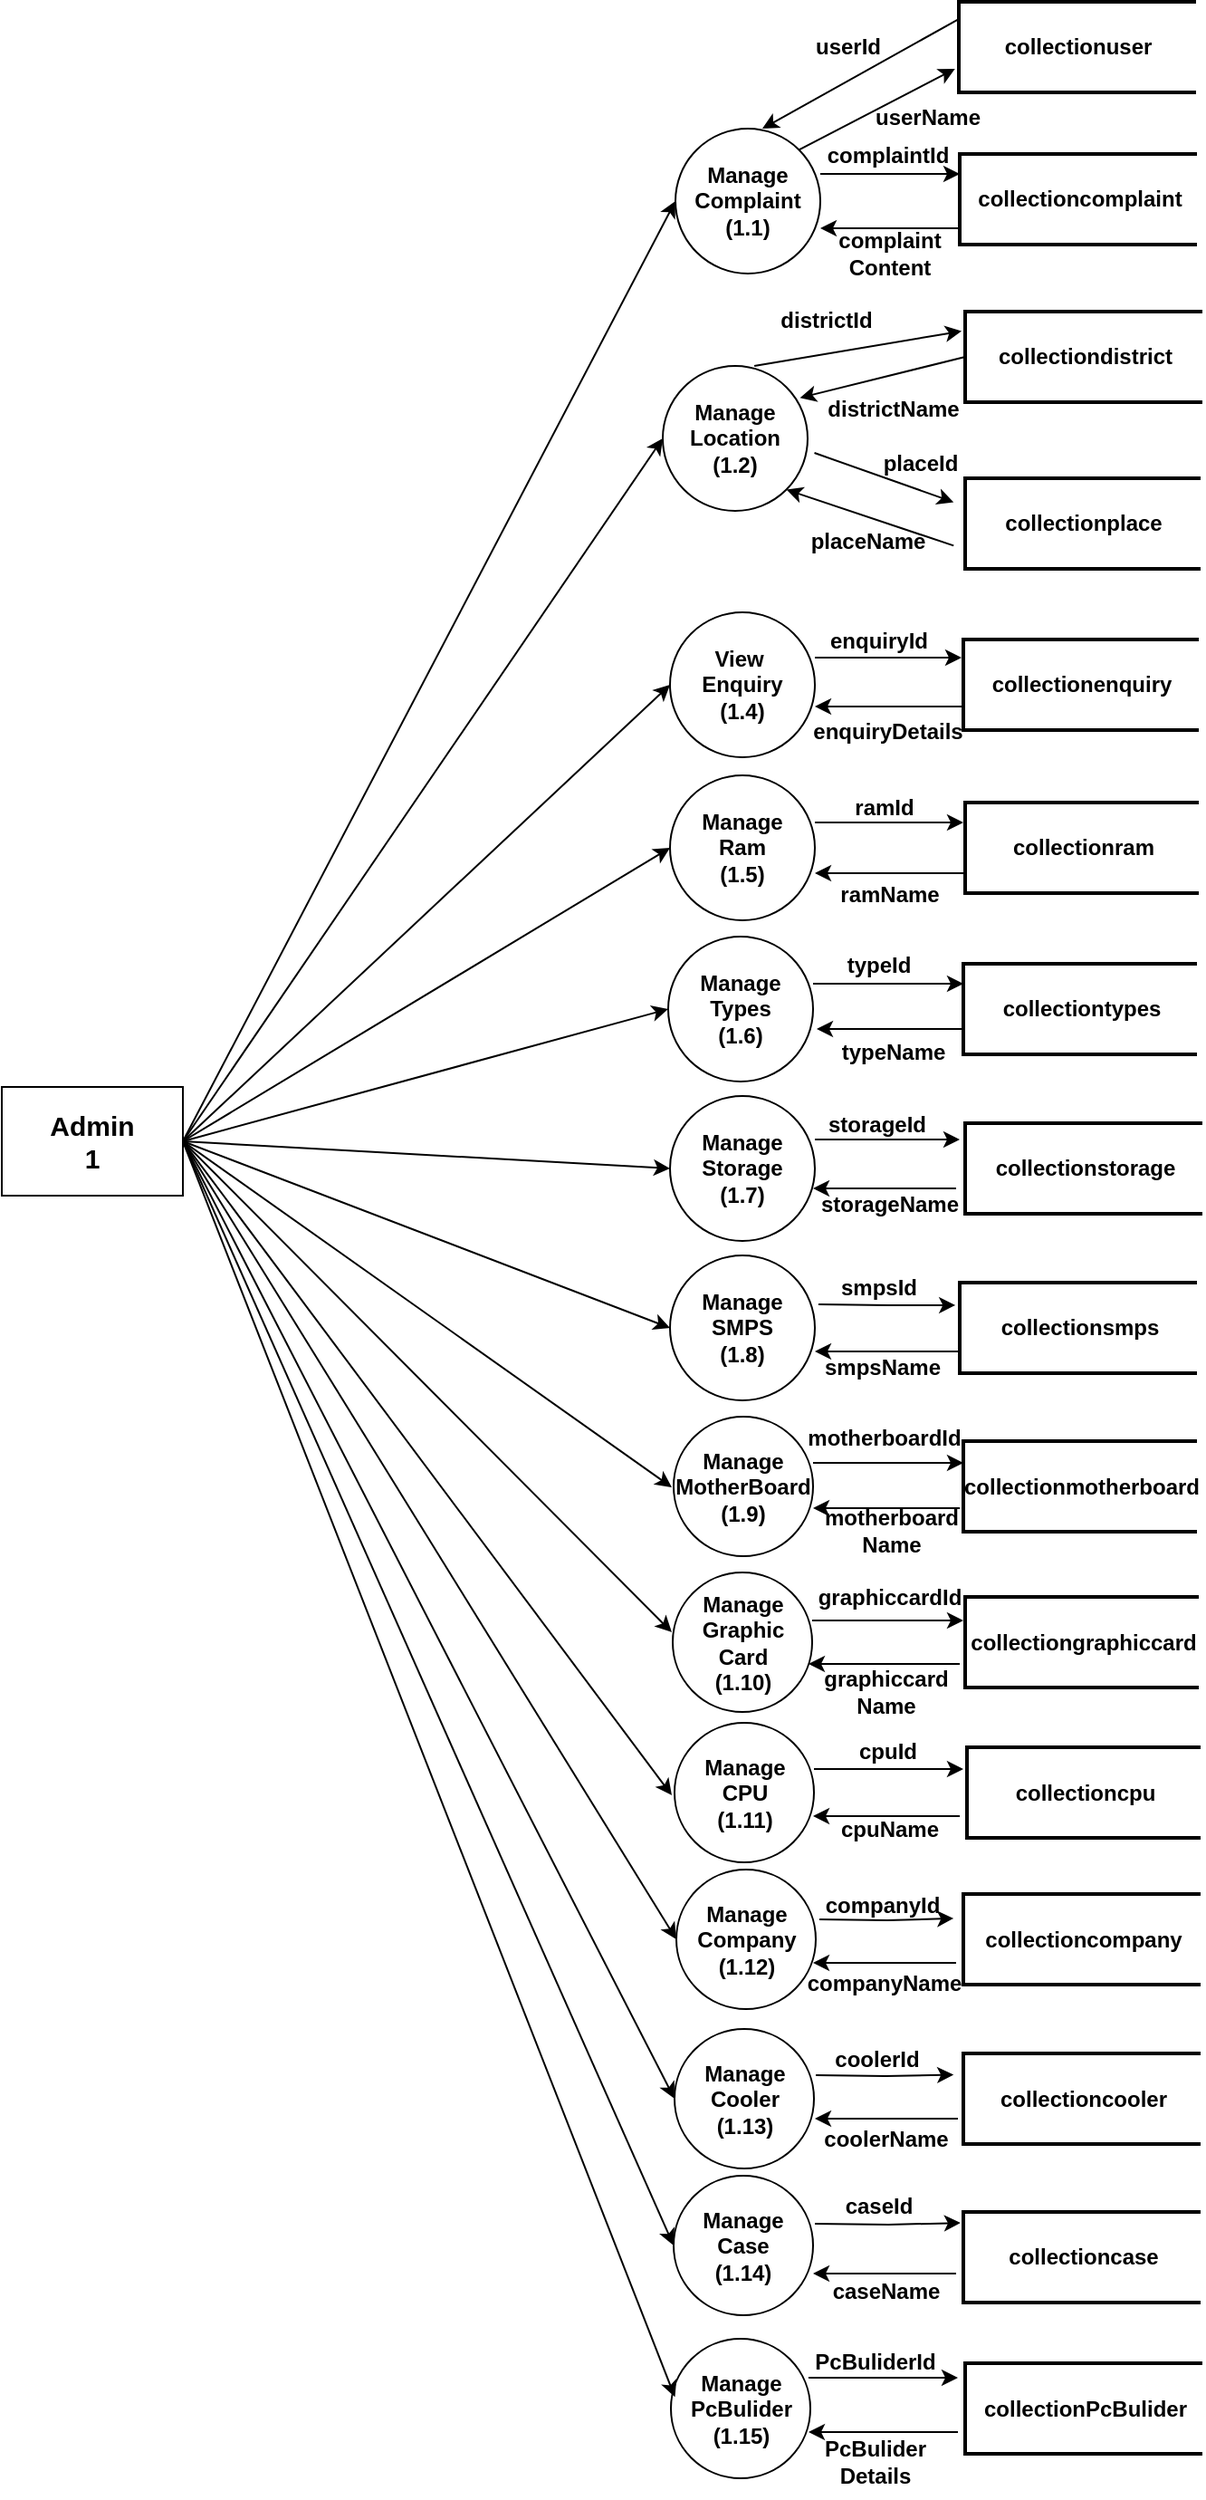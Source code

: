 <mxfile version="26.1.1">
  <diagram name="Page-1" id="4wWl1dHHpy27Ok1aCria">
    <mxGraphModel dx="1050" dy="1691" grid="1" gridSize="10" guides="1" tooltips="1" connect="1" arrows="1" fold="1" page="1" pageScale="1" pageWidth="827" pageHeight="1169" math="0" shadow="0">
      <root>
        <mxCell id="0" />
        <mxCell id="1" parent="0" />
        <mxCell id="T_okKtb9aYraSjKtRI3u-1" value="&lt;font style=&quot;font-size: 15px;&quot;&gt;&lt;b&gt;Admin&lt;/b&gt;&lt;/font&gt;&lt;div&gt;&lt;font style=&quot;font-size: 15px;&quot;&gt;&lt;b&gt;1&lt;/b&gt;&lt;/font&gt;&lt;/div&gt;" style="rounded=0;whiteSpace=wrap;html=1;" parent="1" vertex="1">
          <mxGeometry x="130" y="439" width="100" height="60" as="geometry" />
        </mxCell>
        <mxCell id="T_okKtb9aYraSjKtRI3u-3" value="&lt;b&gt;Manage&lt;/b&gt;&lt;div&gt;&lt;b&gt;Location&lt;/b&gt;&lt;/div&gt;&lt;div&gt;&lt;b&gt;(1.2)&lt;/b&gt;&lt;/div&gt;" style="ellipse;whiteSpace=wrap;html=1;aspect=fixed;" parent="1" vertex="1">
          <mxGeometry x="495" y="41" width="80" height="80" as="geometry" />
        </mxCell>
        <mxCell id="T_okKtb9aYraSjKtRI3u-4" value="&lt;b&gt;View&amp;nbsp;&lt;/b&gt;&lt;div&gt;&lt;b&gt;Enquiry&lt;/b&gt;&lt;/div&gt;&lt;div&gt;&lt;b&gt;(1.4)&lt;/b&gt;&lt;/div&gt;" style="ellipse;whiteSpace=wrap;html=1;aspect=fixed;" parent="1" vertex="1">
          <mxGeometry x="499" y="177" width="80" height="80" as="geometry" />
        </mxCell>
        <mxCell id="T_okKtb9aYraSjKtRI3u-5" value="&lt;b&gt;collectiondistrict&lt;/b&gt;" style="strokeWidth=2;html=1;shape=mxgraph.flowchart.annotation_1;align=center;pointerEvents=1;" parent="1" vertex="1">
          <mxGeometry x="662" y="11" width="131" height="50" as="geometry" />
        </mxCell>
        <mxCell id="T_okKtb9aYraSjKtRI3u-6" value="&lt;b&gt;collectionplace&lt;/b&gt;" style="strokeWidth=2;html=1;shape=mxgraph.flowchart.annotation_1;align=center;pointerEvents=1;" parent="1" vertex="1">
          <mxGeometry x="662" y="103" width="130" height="50" as="geometry" />
        </mxCell>
        <mxCell id="8QOP7ZjGquuG_udiuO0V-74" style="edgeStyle=orthogonalEdgeStyle;rounded=0;orthogonalLoop=1;jettySize=auto;html=1;exitX=0;exitY=0.5;exitDx=0;exitDy=0;exitPerimeter=0;entryX=1;entryY=0.5;entryDx=0;entryDy=0;" parent="1" edge="1">
          <mxGeometry relative="1" as="geometry">
            <mxPoint x="660" y="229" as="sourcePoint" />
            <mxPoint x="579.0" y="229" as="targetPoint" />
          </mxGeometry>
        </mxCell>
        <mxCell id="T_okKtb9aYraSjKtRI3u-7" value="&lt;b&gt;collectionenquiry&lt;/b&gt;" style="strokeWidth=2;html=1;shape=mxgraph.flowchart.annotation_1;align=center;pointerEvents=1;" parent="1" vertex="1">
          <mxGeometry x="661" y="192" width="130" height="50" as="geometry" />
        </mxCell>
        <mxCell id="8QOP7ZjGquuG_udiuO0V-1" value="&lt;b&gt;Manage&lt;/b&gt;&lt;div&gt;&lt;b&gt;Ram&lt;/b&gt;&lt;/div&gt;&lt;div&gt;&lt;b&gt;(1.5)&lt;/b&gt;&lt;/div&gt;" style="ellipse;whiteSpace=wrap;html=1;aspect=fixed;" parent="1" vertex="1">
          <mxGeometry x="499" y="267" width="80" height="80" as="geometry" />
        </mxCell>
        <mxCell id="8QOP7ZjGquuG_udiuO0V-2" value="&lt;b&gt;Manage&lt;/b&gt;&lt;div&gt;&lt;b&gt;Types&lt;/b&gt;&lt;/div&gt;&lt;div&gt;&lt;b&gt;(1.6)&lt;/b&gt;&lt;/div&gt;" style="ellipse;whiteSpace=wrap;html=1;aspect=fixed;" parent="1" vertex="1">
          <mxGeometry x="498" y="356" width="80" height="80" as="geometry" />
        </mxCell>
        <mxCell id="8QOP7ZjGquuG_udiuO0V-99" value="" style="edgeStyle=orthogonalEdgeStyle;rounded=0;orthogonalLoop=1;jettySize=auto;html=1;" parent="1" edge="1">
          <mxGeometry relative="1" as="geometry">
            <mxPoint x="579" y="468.0" as="sourcePoint" />
            <mxPoint x="659" y="468.0" as="targetPoint" />
          </mxGeometry>
        </mxCell>
        <mxCell id="8QOP7ZjGquuG_udiuO0V-3" value="&lt;b&gt;Manage&lt;/b&gt;&lt;div&gt;&lt;b&gt;Storage&lt;/b&gt;&lt;/div&gt;&lt;div&gt;&lt;b&gt;(1.7)&lt;/b&gt;&lt;/div&gt;" style="ellipse;whiteSpace=wrap;html=1;aspect=fixed;" parent="1" vertex="1">
          <mxGeometry x="499" y="444" width="80" height="80" as="geometry" />
        </mxCell>
        <mxCell id="8QOP7ZjGquuG_udiuO0V-4" value="&lt;b&gt;Manage&lt;/b&gt;&lt;div&gt;&lt;span style=&quot;background-color: transparent; color: light-dark(rgb(0, 0, 0), rgb(255, 255, 255));&quot;&gt;&lt;b&gt;SMPS&lt;/b&gt;&lt;/span&gt;&lt;/div&gt;&lt;div&gt;&lt;span style=&quot;background-color: transparent; color: light-dark(rgb(0, 0, 0), rgb(255, 255, 255));&quot;&gt;&lt;b&gt;(1.8)&lt;/b&gt;&lt;/span&gt;&lt;/div&gt;" style="ellipse;whiteSpace=wrap;html=1;aspect=fixed;" parent="1" vertex="1">
          <mxGeometry x="499" y="532" width="80" height="80" as="geometry" />
        </mxCell>
        <mxCell id="8QOP7ZjGquuG_udiuO0V-5" value="&lt;b&gt;Manage&lt;/b&gt;&lt;div&gt;&lt;b&gt;MotherBoard&lt;/b&gt;&lt;/div&gt;&lt;div&gt;&lt;b&gt;(1.9)&lt;/b&gt;&lt;/div&gt;" style="ellipse;whiteSpace=wrap;html=1;aspect=fixed;" parent="1" vertex="1">
          <mxGeometry x="501" y="621" width="77" height="77" as="geometry" />
        </mxCell>
        <mxCell id="8QOP7ZjGquuG_udiuO0V-6" value="&lt;b&gt;Manage&lt;/b&gt;&lt;div&gt;&lt;b&gt;Graphic Card&lt;/b&gt;&lt;/div&gt;&lt;div&gt;&lt;b&gt;(1.10)&lt;/b&gt;&lt;/div&gt;" style="ellipse;whiteSpace=wrap;html=1;aspect=fixed;" parent="1" vertex="1">
          <mxGeometry x="500.5" y="707" width="77" height="77" as="geometry" />
        </mxCell>
        <mxCell id="8QOP7ZjGquuG_udiuO0V-7" value="&lt;b&gt;Manage&lt;/b&gt;&lt;div&gt;&lt;b&gt;CPU&lt;/b&gt;&lt;/div&gt;&lt;div&gt;&lt;b&gt;(1.11)&lt;/b&gt;&lt;/div&gt;" style="ellipse;whiteSpace=wrap;html=1;aspect=fixed;" parent="1" vertex="1">
          <mxGeometry x="501.5" y="790" width="77" height="77" as="geometry" />
        </mxCell>
        <mxCell id="8QOP7ZjGquuG_udiuO0V-8" value="&lt;b&gt;Manage&lt;/b&gt;&lt;div&gt;&lt;b&gt;Company&lt;/b&gt;&lt;/div&gt;&lt;div&gt;&lt;b&gt;(1.12)&lt;/b&gt;&lt;/div&gt;" style="ellipse;whiteSpace=wrap;html=1;aspect=fixed;" parent="1" vertex="1">
          <mxGeometry x="502.5" y="871" width="77" height="77" as="geometry" />
        </mxCell>
        <mxCell id="8QOP7ZjGquuG_udiuO0V-9" value="&lt;b&gt;Manage&lt;/b&gt;&lt;div&gt;&lt;b&gt;Cooler&lt;/b&gt;&lt;/div&gt;&lt;div&gt;&lt;b&gt;(1.13)&lt;/b&gt;&lt;/div&gt;" style="ellipse;whiteSpace=wrap;html=1;aspect=fixed;" parent="1" vertex="1">
          <mxGeometry x="501.5" y="959" width="77" height="77" as="geometry" />
        </mxCell>
        <mxCell id="8QOP7ZjGquuG_udiuO0V-10" value="&lt;b&gt;Manage&lt;/b&gt;&lt;div&gt;&lt;b&gt;Case&lt;/b&gt;&lt;/div&gt;&lt;div&gt;&lt;b&gt;(1.14)&lt;/b&gt;&lt;/div&gt;" style="ellipse;whiteSpace=wrap;html=1;aspect=fixed;" parent="1" vertex="1">
          <mxGeometry x="501" y="1040" width="77" height="77" as="geometry" />
        </mxCell>
        <mxCell id="8QOP7ZjGquuG_udiuO0V-16" value="" style="endArrow=classic;html=1;rounded=0;exitX=1;exitY=0.5;exitDx=0;exitDy=0;entryX=0;entryY=0.5;entryDx=0;entryDy=0;" parent="1" source="T_okKtb9aYraSjKtRI3u-1" target="T_okKtb9aYraSjKtRI3u-3" edge="1">
          <mxGeometry width="50" height="50" relative="1" as="geometry">
            <mxPoint x="540" y="430" as="sourcePoint" />
            <mxPoint x="410" y="160" as="targetPoint" />
          </mxGeometry>
        </mxCell>
        <mxCell id="8QOP7ZjGquuG_udiuO0V-18" value="" style="endArrow=classic;html=1;rounded=0;exitX=1;exitY=0.5;exitDx=0;exitDy=0;entryX=0;entryY=0.5;entryDx=0;entryDy=0;" parent="1" source="T_okKtb9aYraSjKtRI3u-1" target="T_okKtb9aYraSjKtRI3u-4" edge="1">
          <mxGeometry width="50" height="50" relative="1" as="geometry">
            <mxPoint x="290" y="460" as="sourcePoint" />
            <mxPoint x="350" y="400" as="targetPoint" />
          </mxGeometry>
        </mxCell>
        <mxCell id="8QOP7ZjGquuG_udiuO0V-19" value="" style="endArrow=classic;html=1;rounded=0;exitX=1;exitY=0.5;exitDx=0;exitDy=0;entryX=0;entryY=0.5;entryDx=0;entryDy=0;" parent="1" source="T_okKtb9aYraSjKtRI3u-1" target="8QOP7ZjGquuG_udiuO0V-1" edge="1">
          <mxGeometry width="50" height="50" relative="1" as="geometry">
            <mxPoint x="340" y="450" as="sourcePoint" />
            <mxPoint x="390" y="400" as="targetPoint" />
          </mxGeometry>
        </mxCell>
        <mxCell id="8QOP7ZjGquuG_udiuO0V-20" value="" style="endArrow=classic;html=1;rounded=0;exitX=1;exitY=0.5;exitDx=0;exitDy=0;entryX=0;entryY=0.5;entryDx=0;entryDy=0;" parent="1" source="T_okKtb9aYraSjKtRI3u-1" target="8QOP7ZjGquuG_udiuO0V-2" edge="1">
          <mxGeometry width="50" height="50" relative="1" as="geometry">
            <mxPoint x="370" y="480" as="sourcePoint" />
            <mxPoint x="420" y="430" as="targetPoint" />
          </mxGeometry>
        </mxCell>
        <mxCell id="8QOP7ZjGquuG_udiuO0V-21" value="" style="endArrow=classic;html=1;rounded=0;exitX=1;exitY=0.5;exitDx=0;exitDy=0;entryX=0;entryY=0.5;entryDx=0;entryDy=0;" parent="1" source="T_okKtb9aYraSjKtRI3u-1" target="8QOP7ZjGquuG_udiuO0V-3" edge="1">
          <mxGeometry width="50" height="50" relative="1" as="geometry">
            <mxPoint x="280" y="610" as="sourcePoint" />
            <mxPoint x="330" y="560" as="targetPoint" />
          </mxGeometry>
        </mxCell>
        <mxCell id="8QOP7ZjGquuG_udiuO0V-22" value="" style="endArrow=classic;html=1;rounded=0;exitX=1;exitY=0.5;exitDx=0;exitDy=0;entryX=0;entryY=0.5;entryDx=0;entryDy=0;" parent="1" source="T_okKtb9aYraSjKtRI3u-1" target="8QOP7ZjGquuG_udiuO0V-4" edge="1">
          <mxGeometry width="50" height="50" relative="1" as="geometry">
            <mxPoint x="310" y="580" as="sourcePoint" />
            <mxPoint x="370" y="550" as="targetPoint" />
          </mxGeometry>
        </mxCell>
        <mxCell id="8QOP7ZjGquuG_udiuO0V-23" value="" style="endArrow=classic;html=1;rounded=0;exitX=1;exitY=0.5;exitDx=0;exitDy=0;" parent="1" source="T_okKtb9aYraSjKtRI3u-1" edge="1">
          <mxGeometry width="50" height="50" relative="1" as="geometry">
            <mxPoint x="340" y="630" as="sourcePoint" />
            <mxPoint x="500" y="660" as="targetPoint" />
          </mxGeometry>
        </mxCell>
        <mxCell id="8QOP7ZjGquuG_udiuO0V-24" value="" style="endArrow=classic;html=1;rounded=0;exitX=1;exitY=0.5;exitDx=0;exitDy=0;" parent="1" source="T_okKtb9aYraSjKtRI3u-1" edge="1">
          <mxGeometry width="50" height="50" relative="1" as="geometry">
            <mxPoint x="280" y="700" as="sourcePoint" />
            <mxPoint x="500" y="740" as="targetPoint" />
          </mxGeometry>
        </mxCell>
        <mxCell id="8QOP7ZjGquuG_udiuO0V-25" value="" style="endArrow=classic;html=1;rounded=0;exitX=1;exitY=0.5;exitDx=0;exitDy=0;" parent="1" source="T_okKtb9aYraSjKtRI3u-1" edge="1">
          <mxGeometry width="50" height="50" relative="1" as="geometry">
            <mxPoint x="240" y="680" as="sourcePoint" />
            <mxPoint x="500" y="830" as="targetPoint" />
          </mxGeometry>
        </mxCell>
        <mxCell id="8QOP7ZjGquuG_udiuO0V-26" value="" style="endArrow=classic;html=1;rounded=0;exitX=1;exitY=0.5;exitDx=0;exitDy=0;entryX=0;entryY=0.5;entryDx=0;entryDy=0;" parent="1" source="T_okKtb9aYraSjKtRI3u-1" target="8QOP7ZjGquuG_udiuO0V-8" edge="1">
          <mxGeometry width="50" height="50" relative="1" as="geometry">
            <mxPoint x="210" y="620" as="sourcePoint" />
            <mxPoint x="260" y="570" as="targetPoint" />
          </mxGeometry>
        </mxCell>
        <mxCell id="8QOP7ZjGquuG_udiuO0V-27" value="" style="endArrow=classic;html=1;rounded=0;exitX=1;exitY=0.5;exitDx=0;exitDy=0;entryX=0;entryY=0.5;entryDx=0;entryDy=0;" parent="1" source="T_okKtb9aYraSjKtRI3u-1" target="8QOP7ZjGquuG_udiuO0V-9" edge="1">
          <mxGeometry width="50" height="50" relative="1" as="geometry">
            <mxPoint x="230" y="700" as="sourcePoint" />
            <mxPoint x="280" y="650" as="targetPoint" />
          </mxGeometry>
        </mxCell>
        <mxCell id="8QOP7ZjGquuG_udiuO0V-28" value="" style="endArrow=classic;html=1;rounded=0;exitX=1;exitY=0.5;exitDx=0;exitDy=0;entryX=0;entryY=0.5;entryDx=0;entryDy=0;" parent="1" source="T_okKtb9aYraSjKtRI3u-1" target="8QOP7ZjGquuG_udiuO0V-10" edge="1">
          <mxGeometry width="50" height="50" relative="1" as="geometry">
            <mxPoint x="190" y="640" as="sourcePoint" />
            <mxPoint x="400" y="960" as="targetPoint" />
          </mxGeometry>
        </mxCell>
        <mxCell id="8QOP7ZjGquuG_udiuO0V-76" style="edgeStyle=orthogonalEdgeStyle;rounded=0;orthogonalLoop=1;jettySize=auto;html=1;entryX=1;entryY=0.5;entryDx=0;entryDy=0;" parent="1" edge="1">
          <mxGeometry relative="1" as="geometry">
            <mxPoint x="661" y="321" as="sourcePoint" />
            <mxPoint x="579.0" y="321" as="targetPoint" />
          </mxGeometry>
        </mxCell>
        <mxCell id="8QOP7ZjGquuG_udiuO0V-29" value="&lt;b&gt;collectionram&lt;/b&gt;" style="strokeWidth=2;html=1;shape=mxgraph.flowchart.annotation_1;align=center;pointerEvents=1;" parent="1" vertex="1">
          <mxGeometry x="662" y="282" width="129" height="50" as="geometry" />
        </mxCell>
        <mxCell id="8QOP7ZjGquuG_udiuO0V-78" style="edgeStyle=orthogonalEdgeStyle;rounded=0;orthogonalLoop=1;jettySize=auto;html=1;" parent="1" edge="1">
          <mxGeometry relative="1" as="geometry">
            <mxPoint x="580" y="407" as="targetPoint" />
            <mxPoint x="661" y="407" as="sourcePoint" />
          </mxGeometry>
        </mxCell>
        <mxCell id="8QOP7ZjGquuG_udiuO0V-30" value="&lt;b&gt;collectiontypes&lt;/b&gt;" style="strokeWidth=2;html=1;shape=mxgraph.flowchart.annotation_1;align=center;pointerEvents=1;" parent="1" vertex="1">
          <mxGeometry x="661" y="371" width="129" height="50" as="geometry" />
        </mxCell>
        <mxCell id="8QOP7ZjGquuG_udiuO0V-80" style="edgeStyle=orthogonalEdgeStyle;rounded=0;orthogonalLoop=1;jettySize=auto;html=1;" parent="1" edge="1">
          <mxGeometry relative="1" as="geometry">
            <mxPoint x="578" y="495" as="targetPoint" />
            <mxPoint x="657" y="495" as="sourcePoint" />
          </mxGeometry>
        </mxCell>
        <mxCell id="8QOP7ZjGquuG_udiuO0V-123" value="&lt;br&gt;&lt;div&gt;&lt;br&gt;&lt;/div&gt;" style="edgeLabel;html=1;align=center;verticalAlign=middle;resizable=0;points=[];" parent="8QOP7ZjGquuG_udiuO0V-80" vertex="1" connectable="0">
          <mxGeometry x="0.194" y="7" relative="1" as="geometry">
            <mxPoint as="offset" />
          </mxGeometry>
        </mxCell>
        <mxCell id="8QOP7ZjGquuG_udiuO0V-31" value="&lt;b&gt;collectionstorage&lt;/b&gt;" style="strokeWidth=2;html=1;shape=mxgraph.flowchart.annotation_1;align=center;pointerEvents=1;" parent="1" vertex="1">
          <mxGeometry x="662" y="459" width="131" height="50" as="geometry" />
        </mxCell>
        <mxCell id="8QOP7ZjGquuG_udiuO0V-82" style="edgeStyle=orthogonalEdgeStyle;rounded=0;orthogonalLoop=1;jettySize=auto;html=1;" parent="1" edge="1">
          <mxGeometry relative="1" as="geometry">
            <mxPoint x="579" y="585" as="targetPoint" />
            <mxPoint x="658" y="585" as="sourcePoint" />
          </mxGeometry>
        </mxCell>
        <mxCell id="8QOP7ZjGquuG_udiuO0V-32" value="&lt;b&gt;collectionsmps&lt;/b&gt;" style="strokeWidth=2;html=1;shape=mxgraph.flowchart.annotation_1;align=center;pointerEvents=1;" parent="1" vertex="1">
          <mxGeometry x="659" y="547" width="131" height="50" as="geometry" />
        </mxCell>
        <mxCell id="8QOP7ZjGquuG_udiuO0V-84" style="edgeStyle=orthogonalEdgeStyle;rounded=0;orthogonalLoop=1;jettySize=auto;html=1;" parent="1" edge="1">
          <mxGeometry relative="1" as="geometry">
            <mxPoint x="578" y="671.5" as="targetPoint" />
            <mxPoint x="659" y="671.484" as="sourcePoint" />
          </mxGeometry>
        </mxCell>
        <mxCell id="8QOP7ZjGquuG_udiuO0V-33" value="&lt;b&gt;collectionmotherboard&lt;/b&gt;" style="strokeWidth=2;html=1;shape=mxgraph.flowchart.annotation_1;align=center;pointerEvents=1;" parent="1" vertex="1">
          <mxGeometry x="661" y="634.5" width="129" height="50" as="geometry" />
        </mxCell>
        <mxCell id="8QOP7ZjGquuG_udiuO0V-86" style="edgeStyle=orthogonalEdgeStyle;rounded=0;orthogonalLoop=1;jettySize=auto;html=1;entryX=1;entryY=0.5;entryDx=0;entryDy=0;" parent="1" edge="1">
          <mxGeometry relative="1" as="geometry">
            <mxPoint x="659" y="757.5" as="sourcePoint" />
            <mxPoint x="575.5" y="757.5" as="targetPoint" />
          </mxGeometry>
        </mxCell>
        <mxCell id="8QOP7ZjGquuG_udiuO0V-34" value="&lt;b&gt;collectiongraphiccard&lt;/b&gt;" style="strokeWidth=2;html=1;shape=mxgraph.flowchart.annotation_1;align=center;pointerEvents=1;" parent="1" vertex="1">
          <mxGeometry x="662" y="720.5" width="129" height="50" as="geometry" />
        </mxCell>
        <mxCell id="8QOP7ZjGquuG_udiuO0V-88" style="edgeStyle=orthogonalEdgeStyle;rounded=0;orthogonalLoop=1;jettySize=auto;html=1;" parent="1" edge="1">
          <mxGeometry relative="1" as="geometry">
            <mxPoint x="578" y="841.5" as="targetPoint" />
            <mxPoint x="659" y="841.516" as="sourcePoint" />
          </mxGeometry>
        </mxCell>
        <mxCell id="8QOP7ZjGquuG_udiuO0V-35" value="&lt;b&gt;collectioncpu&lt;/b&gt;" style="strokeWidth=2;html=1;shape=mxgraph.flowchart.annotation_1;align=center;pointerEvents=1;" parent="1" vertex="1">
          <mxGeometry x="663" y="803.5" width="129" height="50" as="geometry" />
        </mxCell>
        <mxCell id="8QOP7ZjGquuG_udiuO0V-90" style="edgeStyle=orthogonalEdgeStyle;rounded=0;orthogonalLoop=1;jettySize=auto;html=1;" parent="1" edge="1">
          <mxGeometry relative="1" as="geometry">
            <mxPoint x="578" y="922.5" as="targetPoint" />
            <mxPoint x="657" y="922.484" as="sourcePoint" />
          </mxGeometry>
        </mxCell>
        <mxCell id="8QOP7ZjGquuG_udiuO0V-36" value="&lt;b&gt;collectioncompany&lt;/b&gt;" style="strokeWidth=2;html=1;shape=mxgraph.flowchart.annotation_1;align=center;pointerEvents=1;" parent="1" vertex="1">
          <mxGeometry x="661" y="884.5" width="131" height="50" as="geometry" />
        </mxCell>
        <mxCell id="8QOP7ZjGquuG_udiuO0V-92" style="edgeStyle=orthogonalEdgeStyle;rounded=0;orthogonalLoop=1;jettySize=auto;html=1;" parent="1" edge="1">
          <mxGeometry relative="1" as="geometry">
            <mxPoint x="579" y="1008.5" as="targetPoint" />
            <mxPoint x="658" y="1008.484" as="sourcePoint" />
          </mxGeometry>
        </mxCell>
        <mxCell id="8QOP7ZjGquuG_udiuO0V-37" value="&lt;b&gt;collectioncooler&lt;/b&gt;" style="strokeWidth=2;html=1;shape=mxgraph.flowchart.annotation_1;align=center;pointerEvents=1;" parent="1" vertex="1">
          <mxGeometry x="661" y="972.5" width="131" height="50" as="geometry" />
        </mxCell>
        <mxCell id="8QOP7ZjGquuG_udiuO0V-95" style="edgeStyle=orthogonalEdgeStyle;rounded=0;orthogonalLoop=1;jettySize=auto;html=1;" parent="1" edge="1">
          <mxGeometry relative="1" as="geometry">
            <mxPoint x="578" y="1094" as="targetPoint" />
            <mxPoint x="657" y="1094.037" as="sourcePoint" />
          </mxGeometry>
        </mxCell>
        <mxCell id="8QOP7ZjGquuG_udiuO0V-38" value="&lt;b&gt;collectioncase&lt;/b&gt;" style="strokeWidth=2;html=1;shape=mxgraph.flowchart.annotation_1;align=center;pointerEvents=1;" parent="1" vertex="1">
          <mxGeometry x="661" y="1060" width="131" height="50" as="geometry" />
        </mxCell>
        <mxCell id="8QOP7ZjGquuG_udiuO0V-62" value="" style="edgeStyle=orthogonalEdgeStyle;rounded=0;orthogonalLoop=1;jettySize=auto;html=1;" parent="1" edge="1">
          <mxGeometry relative="1" as="geometry">
            <mxPoint x="582.0" y="-65" as="sourcePoint" />
            <mxPoint x="659" y="-65" as="targetPoint" />
          </mxGeometry>
        </mxCell>
        <mxCell id="8QOP7ZjGquuG_udiuO0V-39" value="&lt;b&gt;Manage&lt;/b&gt;&lt;div&gt;&lt;b&gt;Complaint&lt;/b&gt;&lt;/div&gt;&lt;div&gt;&lt;b&gt;(1.1)&lt;/b&gt;&lt;/div&gt;" style="ellipse;whiteSpace=wrap;html=1;aspect=fixed;" parent="1" vertex="1">
          <mxGeometry x="502" y="-90" width="80" height="80" as="geometry" />
        </mxCell>
        <mxCell id="8QOP7ZjGquuG_udiuO0V-98" value="" style="edgeStyle=orthogonalEdgeStyle;rounded=0;orthogonalLoop=1;jettySize=auto;html=1;" parent="1" edge="1">
          <mxGeometry relative="1" as="geometry">
            <mxPoint x="575.5" y="1151.5" as="sourcePoint" />
            <mxPoint x="658" y="1151.5" as="targetPoint" />
          </mxGeometry>
        </mxCell>
        <mxCell id="8QOP7ZjGquuG_udiuO0V-40" value="&lt;b&gt;Manage&lt;/b&gt;&lt;div&gt;&lt;b&gt;PcBulider&lt;br&gt;&lt;/b&gt;&lt;div&gt;&lt;b&gt;(1.15)&lt;/b&gt;&lt;/div&gt;&lt;/div&gt;" style="ellipse;whiteSpace=wrap;html=1;aspect=fixed;" parent="1" vertex="1">
          <mxGeometry x="499.5" y="1130" width="77" height="77" as="geometry" />
        </mxCell>
        <mxCell id="8QOP7ZjGquuG_udiuO0V-97" style="edgeStyle=orthogonalEdgeStyle;rounded=0;orthogonalLoop=1;jettySize=auto;html=1;entryX=1;entryY=0.5;entryDx=0;entryDy=0;" parent="1" edge="1">
          <mxGeometry relative="1" as="geometry">
            <mxPoint x="658" y="1181.5" as="sourcePoint" />
            <mxPoint x="575.5" y="1181.5" as="targetPoint" />
          </mxGeometry>
        </mxCell>
        <mxCell id="8QOP7ZjGquuG_udiuO0V-41" value="&lt;b&gt;collectionPcBulider&lt;/b&gt;" style="strokeWidth=2;html=1;shape=mxgraph.flowchart.annotation_1;align=center;pointerEvents=1;" parent="1" vertex="1">
          <mxGeometry x="662" y="1143.5" width="131" height="50" as="geometry" />
        </mxCell>
        <mxCell id="8QOP7ZjGquuG_udiuO0V-61" value="" style="edgeStyle=orthogonalEdgeStyle;rounded=0;orthogonalLoop=1;jettySize=auto;html=1;" parent="1" edge="1">
          <mxGeometry relative="1" as="geometry">
            <mxPoint x="659" y="-35" as="sourcePoint" />
            <mxPoint x="582.0" y="-35" as="targetPoint" />
          </mxGeometry>
        </mxCell>
        <mxCell id="8QOP7ZjGquuG_udiuO0V-42" value="&lt;div style=&quot;&quot;&gt;&lt;b&gt;collectionuser&lt;/b&gt;&lt;/div&gt;" style="strokeWidth=2;html=1;shape=mxgraph.flowchart.annotation_1;align=center;pointerEvents=1;" parent="1" vertex="1">
          <mxGeometry x="658.5" y="-160" width="131" height="50" as="geometry" />
        </mxCell>
        <mxCell id="8QOP7ZjGquuG_udiuO0V-43" value="" style="endArrow=classic;html=1;rounded=0;exitX=1;exitY=0.5;exitDx=0;exitDy=0;entryX=0;entryY=0.5;entryDx=0;entryDy=0;" parent="1" source="T_okKtb9aYraSjKtRI3u-1" target="8QOP7ZjGquuG_udiuO0V-39" edge="1">
          <mxGeometry width="50" height="50" relative="1" as="geometry">
            <mxPoint x="220" y="410" as="sourcePoint" />
            <mxPoint x="410" y="60" as="targetPoint" />
          </mxGeometry>
        </mxCell>
        <mxCell id="8QOP7ZjGquuG_udiuO0V-44" value="" style="endArrow=classic;html=1;rounded=0;exitX=1;exitY=0.5;exitDx=0;exitDy=0;entryX=0.029;entryY=0.418;entryDx=0;entryDy=0;entryPerimeter=0;" parent="1" source="T_okKtb9aYraSjKtRI3u-1" target="8QOP7ZjGquuG_udiuO0V-40" edge="1">
          <mxGeometry width="50" height="50" relative="1" as="geometry">
            <mxPoint x="210" y="540" as="sourcePoint" />
            <mxPoint x="230" y="810" as="targetPoint" />
          </mxGeometry>
        </mxCell>
        <mxCell id="8QOP7ZjGquuG_udiuO0V-75" style="edgeStyle=orthogonalEdgeStyle;rounded=0;orthogonalLoop=1;jettySize=auto;html=1;entryX=0;entryY=0.5;entryDx=0;entryDy=0;entryPerimeter=0;" parent="1" edge="1">
          <mxGeometry relative="1" as="geometry">
            <mxPoint x="579" y="202" as="sourcePoint" />
            <mxPoint x="660" y="202" as="targetPoint" />
          </mxGeometry>
        </mxCell>
        <mxCell id="8QOP7ZjGquuG_udiuO0V-77" style="edgeStyle=orthogonalEdgeStyle;rounded=0;orthogonalLoop=1;jettySize=auto;html=1;entryX=0;entryY=0.5;entryDx=0;entryDy=0;entryPerimeter=0;" parent="1" edge="1">
          <mxGeometry relative="1" as="geometry">
            <mxPoint x="579" y="293" as="sourcePoint" />
            <mxPoint x="661" y="293" as="targetPoint" />
          </mxGeometry>
        </mxCell>
        <mxCell id="8QOP7ZjGquuG_udiuO0V-79" style="edgeStyle=orthogonalEdgeStyle;rounded=0;orthogonalLoop=1;jettySize=auto;html=1;entryX=0;entryY=0.5;entryDx=0;entryDy=0;entryPerimeter=0;" parent="1" edge="1">
          <mxGeometry relative="1" as="geometry">
            <mxPoint x="578" y="382" as="sourcePoint" />
            <mxPoint x="661" y="382" as="targetPoint" />
          </mxGeometry>
        </mxCell>
        <mxCell id="8QOP7ZjGquuG_udiuO0V-83" style="edgeStyle=orthogonalEdgeStyle;rounded=0;orthogonalLoop=1;jettySize=auto;html=1;entryX=-0.04;entryY=0.509;entryDx=0;entryDy=0;entryPerimeter=0;" parent="1" edge="1">
          <mxGeometry relative="1" as="geometry">
            <mxPoint x="581" y="559" as="sourcePoint" />
            <mxPoint x="656.6" y="559.45" as="targetPoint" />
          </mxGeometry>
        </mxCell>
        <mxCell id="8QOP7ZjGquuG_udiuO0V-85" style="edgeStyle=orthogonalEdgeStyle;rounded=0;orthogonalLoop=1;jettySize=auto;html=1;entryX=0;entryY=0.5;entryDx=0;entryDy=0;entryPerimeter=0;" parent="1" edge="1">
          <mxGeometry relative="1" as="geometry">
            <mxPoint x="578" y="646.5" as="sourcePoint" />
            <mxPoint x="661" y="646.5" as="targetPoint" />
          </mxGeometry>
        </mxCell>
        <mxCell id="8QOP7ZjGquuG_udiuO0V-87" style="edgeStyle=orthogonalEdgeStyle;rounded=0;orthogonalLoop=1;jettySize=auto;html=1;entryX=0;entryY=0.5;entryDx=0;entryDy=0;entryPerimeter=0;" parent="1" edge="1">
          <mxGeometry relative="1" as="geometry">
            <mxPoint x="577.5" y="733.5" as="sourcePoint" />
            <mxPoint x="661" y="733.5" as="targetPoint" />
          </mxGeometry>
        </mxCell>
        <mxCell id="8QOP7ZjGquuG_udiuO0V-89" style="edgeStyle=orthogonalEdgeStyle;rounded=0;orthogonalLoop=1;jettySize=auto;html=1;entryX=0;entryY=0.5;entryDx=0;entryDy=0;entryPerimeter=0;" parent="1" edge="1">
          <mxGeometry relative="1" as="geometry">
            <mxPoint x="578.5" y="815.5" as="sourcePoint" />
            <mxPoint x="661" y="815.5" as="targetPoint" />
          </mxGeometry>
        </mxCell>
        <mxCell id="8QOP7ZjGquuG_udiuO0V-91" style="edgeStyle=orthogonalEdgeStyle;rounded=0;orthogonalLoop=1;jettySize=auto;html=1;entryX=-0.049;entryY=0.489;entryDx=0;entryDy=0;entryPerimeter=0;" parent="1" edge="1">
          <mxGeometry relative="1" as="geometry">
            <mxPoint x="581.5" y="898.484" as="sourcePoint" />
            <mxPoint x="655.61" y="897.95" as="targetPoint" />
          </mxGeometry>
        </mxCell>
        <mxCell id="8QOP7ZjGquuG_udiuO0V-93" style="edgeStyle=orthogonalEdgeStyle;rounded=0;orthogonalLoop=1;jettySize=auto;html=1;entryX=-0.04;entryY=0.495;entryDx=0;entryDy=0;entryPerimeter=0;" parent="1" edge="1">
          <mxGeometry relative="1" as="geometry">
            <mxPoint x="579.5" y="984.484" as="sourcePoint" />
            <mxPoint x="655.6" y="984.25" as="targetPoint" />
          </mxGeometry>
        </mxCell>
        <mxCell id="8QOP7ZjGquuG_udiuO0V-96" style="edgeStyle=orthogonalEdgeStyle;rounded=0;orthogonalLoop=1;jettySize=auto;html=1;entryX=-0.005;entryY=0.361;entryDx=0;entryDy=0;entryPerimeter=0;" parent="1" edge="1">
          <mxGeometry relative="1" as="geometry">
            <mxPoint x="579.0" y="1066.519" as="sourcePoint" />
            <mxPoint x="659.45" y="1066.05" as="targetPoint" />
          </mxGeometry>
        </mxCell>
        <mxCell id="8QOP7ZjGquuG_udiuO0V-105" value="&lt;font&gt;&lt;b&gt;complaint&lt;/b&gt;&lt;/font&gt;&lt;div&gt;&lt;font&gt;&lt;b&gt;Content&lt;/b&gt;&lt;/font&gt;&lt;/div&gt;" style="text;html=1;align=center;verticalAlign=middle;resizable=0;points=[];autosize=1;strokeColor=none;fillColor=none;" parent="1" vertex="1">
          <mxGeometry x="580" y="-41" width="80" height="40" as="geometry" />
        </mxCell>
        <mxCell id="8QOP7ZjGquuG_udiuO0V-106" value="&lt;b&gt;complaintId&lt;/b&gt;" style="text;html=1;align=center;verticalAlign=middle;resizable=0;points=[];autosize=1;strokeColor=none;fillColor=none;" parent="1" vertex="1">
          <mxGeometry x="573.5" y="-90" width="90" height="30" as="geometry" />
        </mxCell>
        <mxCell id="8QOP7ZjGquuG_udiuO0V-108" value="&lt;b&gt;placeId&lt;/b&gt;" style="text;html=1;align=center;verticalAlign=middle;resizable=0;points=[];autosize=1;strokeColor=none;fillColor=none;" parent="1" vertex="1">
          <mxGeometry x="607" y="80" width="60" height="30" as="geometry" />
        </mxCell>
        <mxCell id="8QOP7ZjGquuG_udiuO0V-110" value="&lt;b&gt;placeName&lt;/b&gt;" style="text;html=1;align=center;verticalAlign=middle;resizable=0;points=[];autosize=1;strokeColor=none;fillColor=none;" parent="1" vertex="1">
          <mxGeometry x="563" y="123" width="90" height="30" as="geometry" />
        </mxCell>
        <mxCell id="8QOP7ZjGquuG_udiuO0V-112" value="&lt;b&gt;districtName&lt;/b&gt;" style="text;html=1;align=center;verticalAlign=middle;resizable=0;points=[];autosize=1;strokeColor=none;fillColor=none;" parent="1" vertex="1">
          <mxGeometry x="576.5" y="50" width="90" height="30" as="geometry" />
        </mxCell>
        <mxCell id="8QOP7ZjGquuG_udiuO0V-113" value="&lt;b&gt;enquiryId&lt;/b&gt;" style="text;html=1;align=center;verticalAlign=middle;resizable=0;points=[];autosize=1;strokeColor=none;fillColor=none;" parent="1" vertex="1">
          <mxGeometry x="574" y="178" width="80" height="30" as="geometry" />
        </mxCell>
        <mxCell id="8QOP7ZjGquuG_udiuO0V-114" value="&lt;b&gt;enquiryDetails&lt;/b&gt;" style="text;html=1;align=center;verticalAlign=middle;resizable=0;points=[];autosize=1;strokeColor=none;fillColor=none;" parent="1" vertex="1">
          <mxGeometry x="564" y="228" width="110" height="30" as="geometry" />
        </mxCell>
        <mxCell id="8QOP7ZjGquuG_udiuO0V-115" value="&lt;b&gt;ramId&lt;/b&gt;" style="text;html=1;align=center;verticalAlign=middle;resizable=0;points=[];autosize=1;strokeColor=none;fillColor=none;" parent="1" vertex="1">
          <mxGeometry x="592" y="270" width="50" height="30" as="geometry" />
        </mxCell>
        <mxCell id="8QOP7ZjGquuG_udiuO0V-116" value="&lt;b&gt;ramName&lt;/b&gt;" style="text;html=1;align=center;verticalAlign=middle;resizable=0;points=[];autosize=1;strokeColor=none;fillColor=none;" parent="1" vertex="1">
          <mxGeometry x="580" y="318" width="80" height="30" as="geometry" />
        </mxCell>
        <mxCell id="8QOP7ZjGquuG_udiuO0V-118" value="&lt;b&gt;typeId&lt;/b&gt;" style="text;html=1;align=center;verticalAlign=middle;resizable=0;points=[];autosize=1;strokeColor=none;fillColor=none;" parent="1" vertex="1">
          <mxGeometry x="584" y="357" width="60" height="30" as="geometry" />
        </mxCell>
        <mxCell id="8QOP7ZjGquuG_udiuO0V-119" value="&lt;b&gt;typeName&lt;/b&gt;" style="text;html=1;align=center;verticalAlign=middle;resizable=0;points=[];autosize=1;strokeColor=none;fillColor=none;" parent="1" vertex="1">
          <mxGeometry x="582" y="405" width="80" height="30" as="geometry" />
        </mxCell>
        <mxCell id="8QOP7ZjGquuG_udiuO0V-120" value="&lt;b&gt;storageId&lt;/b&gt;" style="text;html=1;align=center;verticalAlign=middle;resizable=0;points=[];autosize=1;strokeColor=none;fillColor=none;" parent="1" vertex="1">
          <mxGeometry x="573" y="445" width="80" height="30" as="geometry" />
        </mxCell>
        <mxCell id="8QOP7ZjGquuG_udiuO0V-124" value="&lt;b&gt;storageName&lt;/b&gt;" style="text;html=1;align=center;verticalAlign=middle;resizable=0;points=[];autosize=1;strokeColor=none;fillColor=none;" parent="1" vertex="1">
          <mxGeometry x="570" y="489" width="100" height="30" as="geometry" />
        </mxCell>
        <mxCell id="8QOP7ZjGquuG_udiuO0V-125" value="&lt;b&gt;smpsId&lt;/b&gt;" style="text;html=1;align=center;verticalAlign=middle;resizable=0;points=[];autosize=1;strokeColor=none;fillColor=none;" parent="1" vertex="1">
          <mxGeometry x="584" y="535" width="60" height="30" as="geometry" />
        </mxCell>
        <mxCell id="8QOP7ZjGquuG_udiuO0V-126" value="&lt;b&gt;smpsName&lt;/b&gt;" style="text;html=1;align=center;verticalAlign=middle;resizable=0;points=[];autosize=1;strokeColor=none;fillColor=none;" parent="1" vertex="1">
          <mxGeometry x="571" y="579" width="90" height="30" as="geometry" />
        </mxCell>
        <mxCell id="8QOP7ZjGquuG_udiuO0V-127" value="&lt;b&gt;motherboardId&lt;/b&gt;" style="text;html=1;align=center;verticalAlign=middle;resizable=0;points=[];autosize=1;strokeColor=none;fillColor=none;" parent="1" vertex="1">
          <mxGeometry x="562" y="618" width="110" height="30" as="geometry" />
        </mxCell>
        <mxCell id="8QOP7ZjGquuG_udiuO0V-128" value="&lt;b&gt;motherboard&lt;/b&gt;&lt;div&gt;&lt;b&gt;Name&lt;/b&gt;&lt;/div&gt;" style="text;html=1;align=center;verticalAlign=middle;resizable=0;points=[];autosize=1;strokeColor=none;fillColor=none;" parent="1" vertex="1">
          <mxGeometry x="571" y="664" width="100" height="40" as="geometry" />
        </mxCell>
        <mxCell id="8QOP7ZjGquuG_udiuO0V-129" value="&lt;b&gt;graphiccard&lt;span style=&quot;background-color: transparent; color: light-dark(rgb(0, 0, 0), rgb(255, 255, 255));&quot;&gt;Id&lt;/span&gt;&lt;/b&gt;" style="text;html=1;align=center;verticalAlign=middle;resizable=0;points=[];autosize=1;strokeColor=none;fillColor=none;" parent="1" vertex="1">
          <mxGeometry x="570" y="706" width="100" height="30" as="geometry" />
        </mxCell>
        <mxCell id="8QOP7ZjGquuG_udiuO0V-130" value="&lt;b&gt;graphiccard&lt;/b&gt;&lt;div&gt;&lt;b&gt;Name&lt;/b&gt;&lt;/div&gt;" style="text;html=1;align=center;verticalAlign=middle;resizable=0;points=[];autosize=1;strokeColor=none;fillColor=none;" parent="1" vertex="1">
          <mxGeometry x="573" y="753" width="90" height="40" as="geometry" />
        </mxCell>
        <mxCell id="8QOP7ZjGquuG_udiuO0V-131" value="&lt;b&gt;cpuId&lt;/b&gt;" style="text;html=1;align=center;verticalAlign=middle;resizable=0;points=[];autosize=1;strokeColor=none;fillColor=none;" parent="1" vertex="1">
          <mxGeometry x="594" y="791" width="50" height="30" as="geometry" />
        </mxCell>
        <mxCell id="8QOP7ZjGquuG_udiuO0V-132" value="&lt;b&gt;cpuName&lt;/b&gt;" style="text;html=1;align=center;verticalAlign=middle;resizable=0;points=[];autosize=1;strokeColor=none;fillColor=none;" parent="1" vertex="1">
          <mxGeometry x="580" y="834" width="80" height="30" as="geometry" />
        </mxCell>
        <mxCell id="8QOP7ZjGquuG_udiuO0V-133" value="&lt;b&gt;companyId&lt;/b&gt;" style="text;html=1;align=center;verticalAlign=middle;resizable=0;points=[];autosize=1;strokeColor=none;fillColor=none;" parent="1" vertex="1">
          <mxGeometry x="576" y="876" width="80" height="30" as="geometry" />
        </mxCell>
        <mxCell id="8QOP7ZjGquuG_udiuO0V-134" value="&lt;b&gt;companyName&lt;/b&gt;" style="text;html=1;align=center;verticalAlign=middle;resizable=0;points=[];autosize=1;strokeColor=none;fillColor=none;" parent="1" vertex="1">
          <mxGeometry x="562" y="919" width="110" height="30" as="geometry" />
        </mxCell>
        <mxCell id="8QOP7ZjGquuG_udiuO0V-135" value="&lt;b&gt;coolerId&lt;/b&gt;" style="text;html=1;align=center;verticalAlign=middle;resizable=0;points=[];autosize=1;strokeColor=none;fillColor=none;" parent="1" vertex="1">
          <mxGeometry x="578" y="961" width="70" height="30" as="geometry" />
        </mxCell>
        <mxCell id="8QOP7ZjGquuG_udiuO0V-136" value="&lt;b&gt;coolerName&lt;/b&gt;" style="text;html=1;align=center;verticalAlign=middle;resizable=0;points=[];autosize=1;strokeColor=none;fillColor=none;" parent="1" vertex="1">
          <mxGeometry x="573" y="1005" width="90" height="30" as="geometry" />
        </mxCell>
        <mxCell id="8QOP7ZjGquuG_udiuO0V-138" value="&lt;b&gt;caseId&lt;/b&gt;" style="text;html=1;align=center;verticalAlign=middle;resizable=0;points=[];autosize=1;strokeColor=none;fillColor=none;" parent="1" vertex="1">
          <mxGeometry x="584" y="1042" width="60" height="30" as="geometry" />
        </mxCell>
        <mxCell id="8QOP7ZjGquuG_udiuO0V-139" value="&lt;b&gt;caseName&lt;/b&gt;" style="text;html=1;align=center;verticalAlign=middle;resizable=0;points=[];autosize=1;strokeColor=none;fillColor=none;" parent="1" vertex="1">
          <mxGeometry x="578" y="1089" width="80" height="30" as="geometry" />
        </mxCell>
        <mxCell id="8QOP7ZjGquuG_udiuO0V-140" value="&lt;b&gt;PcBuliderId&lt;/b&gt;" style="text;html=1;align=center;verticalAlign=middle;resizable=0;points=[];autosize=1;strokeColor=none;fillColor=none;" parent="1" vertex="1">
          <mxGeometry x="567" y="1128" width="90" height="30" as="geometry" />
        </mxCell>
        <mxCell id="8QOP7ZjGquuG_udiuO0V-141" value="&lt;b&gt;PcBulider&lt;/b&gt;&lt;div&gt;&lt;b&gt;Details&lt;/b&gt;&lt;/div&gt;" style="text;html=1;align=center;verticalAlign=middle;resizable=0;points=[];autosize=1;strokeColor=none;fillColor=none;" parent="1" vertex="1">
          <mxGeometry x="572" y="1178" width="80" height="40" as="geometry" />
        </mxCell>
        <mxCell id="7J5YM7nzM9heCGxAtgi5-2" value="&lt;div style=&quot;&quot;&gt;&lt;b&gt;collectioncomplaint&lt;/b&gt;&lt;/div&gt;" style="strokeWidth=2;html=1;shape=mxgraph.flowchart.annotation_1;align=center;pointerEvents=1;" parent="1" vertex="1">
          <mxGeometry x="659" y="-76" width="131" height="50" as="geometry" />
        </mxCell>
        <mxCell id="7J5YM7nzM9heCGxAtgi5-4" value="" style="endArrow=classic;html=1;rounded=0;entryX=0.6;entryY=0;entryDx=0;entryDy=0;entryPerimeter=0;exitX=-0.004;exitY=0.196;exitDx=0;exitDy=0;exitPerimeter=0;" parent="1" source="8QOP7ZjGquuG_udiuO0V-42" target="8QOP7ZjGquuG_udiuO0V-39" edge="1">
          <mxGeometry width="50" height="50" relative="1" as="geometry">
            <mxPoint x="390" y="-90" as="sourcePoint" />
            <mxPoint x="440" y="-140" as="targetPoint" />
          </mxGeometry>
        </mxCell>
        <mxCell id="7J5YM7nzM9heCGxAtgi5-5" value="" style="endArrow=classic;html=1;rounded=0;exitX=1;exitY=0;exitDx=0;exitDy=0;entryX=-0.016;entryY=0.74;entryDx=0;entryDy=0;entryPerimeter=0;" parent="1" source="8QOP7ZjGquuG_udiuO0V-39" target="8QOP7ZjGquuG_udiuO0V-42" edge="1">
          <mxGeometry width="50" height="50" relative="1" as="geometry">
            <mxPoint x="590" y="-90" as="sourcePoint" />
            <mxPoint x="620" y="-120" as="targetPoint" />
          </mxGeometry>
        </mxCell>
        <mxCell id="8QOP7ZjGquuG_udiuO0V-107" value="&lt;b&gt;districtId&lt;/b&gt;" style="text;html=1;align=center;verticalAlign=middle;resizable=0;points=[];autosize=1;strokeColor=none;fillColor=none;" parent="1" vertex="1">
          <mxGeometry x="550" y="1" width="70" height="30" as="geometry" />
        </mxCell>
        <mxCell id="7J5YM7nzM9heCGxAtgi5-7" value="" style="endArrow=classic;html=1;rounded=0;exitX=1.047;exitY=0.6;exitDx=0;exitDy=0;entryX=-0.049;entryY=0.264;entryDx=0;entryDy=0;entryPerimeter=0;exitPerimeter=0;" parent="1" source="T_okKtb9aYraSjKtRI3u-3" target="T_okKtb9aYraSjKtRI3u-6" edge="1">
          <mxGeometry width="50" height="50" relative="1" as="geometry">
            <mxPoint x="570" y="150" as="sourcePoint" />
            <mxPoint x="620" y="100" as="targetPoint" />
          </mxGeometry>
        </mxCell>
        <mxCell id="7J5YM7nzM9heCGxAtgi5-8" value="" style="endArrow=classic;html=1;rounded=0;exitX=-0.049;exitY=0.744;exitDx=0;exitDy=0;exitPerimeter=0;entryX=1;entryY=1;entryDx=0;entryDy=0;" parent="1" source="T_okKtb9aYraSjKtRI3u-6" target="T_okKtb9aYraSjKtRI3u-3" edge="1">
          <mxGeometry width="50" height="50" relative="1" as="geometry">
            <mxPoint x="230" y="150" as="sourcePoint" />
            <mxPoint x="280" y="100" as="targetPoint" />
          </mxGeometry>
        </mxCell>
        <mxCell id="7J5YM7nzM9heCGxAtgi5-9" value="" style="endArrow=classic;html=1;rounded=0;exitX=0.647;exitY=0.01;exitDx=0;exitDy=0;entryX=-0.006;entryY=0.232;entryDx=0;entryDy=0;entryPerimeter=0;exitPerimeter=0;" parent="1" edge="1">
          <mxGeometry width="50" height="50" relative="1" as="geometry">
            <mxPoint x="545.55" y="41.0" as="sourcePoint" />
            <mxPoint x="660.004" y="21.8" as="targetPoint" />
          </mxGeometry>
        </mxCell>
        <mxCell id="7J5YM7nzM9heCGxAtgi5-11" value="" style="endArrow=classic;html=1;rounded=0;exitX=0;exitY=0.5;exitDx=0;exitDy=0;exitPerimeter=0;entryX=0.947;entryY=0.22;entryDx=0;entryDy=0;entryPerimeter=0;" parent="1" source="T_okKtb9aYraSjKtRI3u-5" target="T_okKtb9aYraSjKtRI3u-3" edge="1">
          <mxGeometry width="50" height="50" relative="1" as="geometry">
            <mxPoint x="270" y="70" as="sourcePoint" />
            <mxPoint x="320" y="20" as="targetPoint" />
          </mxGeometry>
        </mxCell>
        <mxCell id="7J5YM7nzM9heCGxAtgi5-12" value="&lt;b&gt;userId&lt;/b&gt;" style="text;html=1;align=center;verticalAlign=middle;resizable=0;points=[];autosize=1;strokeColor=none;fillColor=none;" parent="1" vertex="1">
          <mxGeometry x="567" y="-150" width="60" height="30" as="geometry" />
        </mxCell>
        <mxCell id="7J5YM7nzM9heCGxAtgi5-13" value="&lt;b&gt;userName&lt;/b&gt;" style="text;html=1;align=center;verticalAlign=middle;resizable=0;points=[];autosize=1;strokeColor=none;fillColor=none;" parent="1" vertex="1">
          <mxGeometry x="601" y="-111" width="80" height="30" as="geometry" />
        </mxCell>
      </root>
    </mxGraphModel>
  </diagram>
</mxfile>
